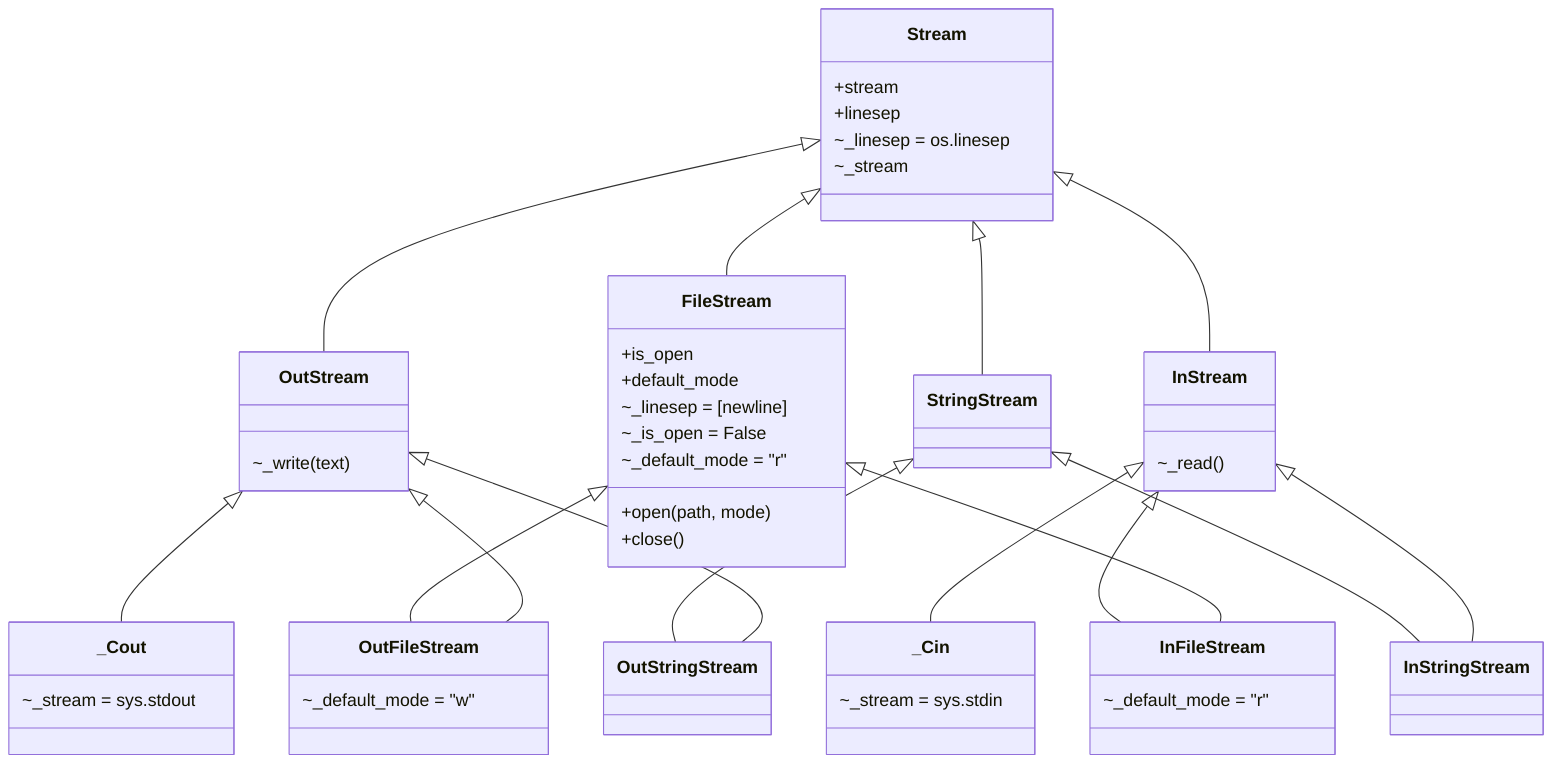 classDiagram
%% all streams inherit from
class Stream {
    +stream
    +linesep
    ~_linesep = os.linesep
    ~_stream
}

%% out streams
    %% all out streams inherit from (std::ostream)
    Stream <|-- OutStream
    class OutStream {
        ~_write(text)
    }

    %% stream to stdout (std::cout)
    OutStream <|-- _Cout
    class _Cout {
        ~_stream = sys.stdout
    }

    %% stream out to file (std::ofstream)
    FileStream <|-- OutFileStream
    OutStream <|-- OutFileStream
    class OutFileStream {
        ~_default_mode = "w"
    }

    %% stream out to string (std::ostringstream)
    StringStream <|-- OutStringStream
    OutStream <|-- OutStringStream
    class OutStringStream { }


%% in streams
    %% all in streams inherit from (std::istream)
    Stream <|-- InStream
    class InStream {
        ~_read()
    }

    %% stream in from stdout (std::cin)
    InStream <|-- _Cin
    class _Cin {
        ~_stream = sys.stdin
    }

    %% stream in from file (std::ifstream)
    InStream <|-- InFileStream
    FileStream <|-- InFileStream
    class InFileStream {
        ~_default_mode = "r"
    }

    %% stream in from a string (std::istringstream
    StringStream <|-- InStringStream
    InStream <|-- InStringStream
    class InStringStream { }

%% all file streams inherit from
Stream <|-- FileStream
class FileStream {
    +is_open
    +default_mode
    ~_linesep = [newline]
    ~_is_open = False
    ~_default_mode = "r"

    +open(path, mode)
    +close()
}

%% all string streams inherit from
Stream <|-- StringStream
class StringStream { }